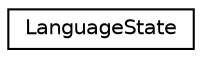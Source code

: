 digraph "Graphical Class Hierarchy"
{
 // LATEX_PDF_SIZE
  edge [fontname="Helvetica",fontsize="10",labelfontname="Helvetica",labelfontsize="10"];
  node [fontname="Helvetica",fontsize="10",shape=record];
  rankdir="LR";
  Node0 [label="LanguageState",height=0.2,width=0.4,color="black", fillcolor="white", style="filled",URL="$classLanguageState.html",tooltip=" "];
}
